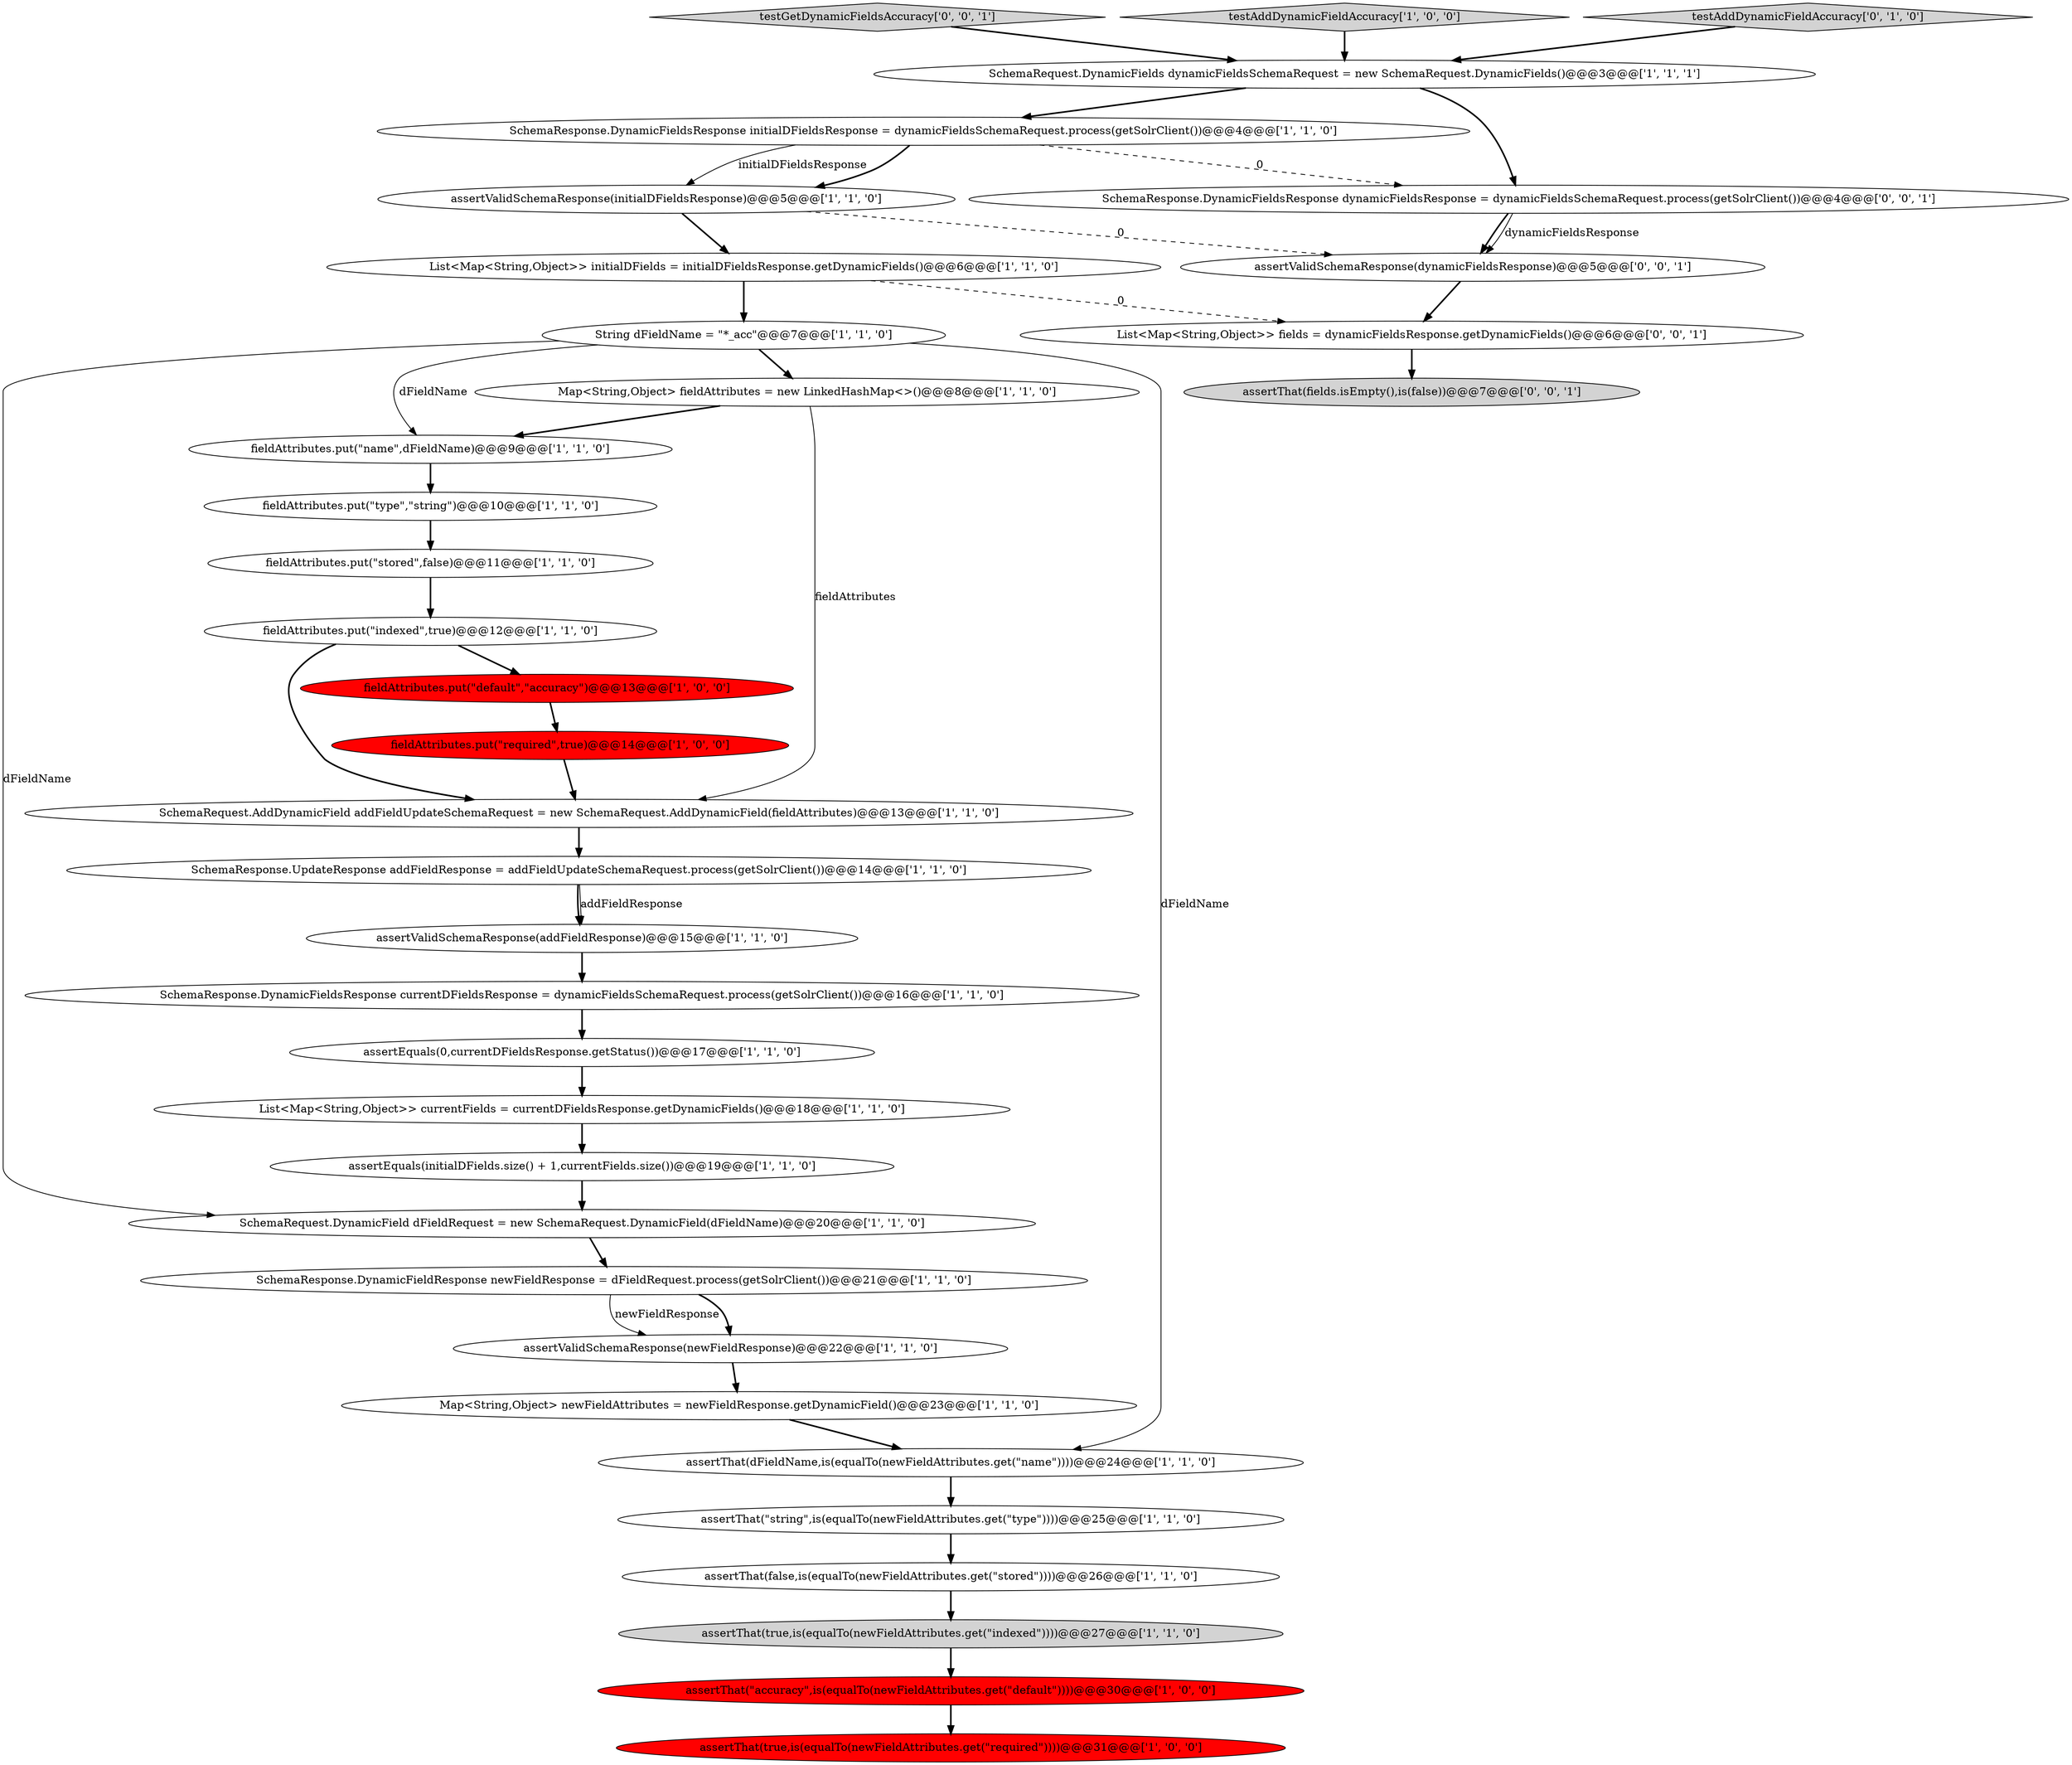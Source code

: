 digraph {
3 [style = filled, label = "fieldAttributes.put(\"required\",true)@@@14@@@['1', '0', '0']", fillcolor = red, shape = ellipse image = "AAA1AAABBB1BBB"];
27 [style = filled, label = "assertThat(\"accuracy\",is(equalTo(newFieldAttributes.get(\"default\"))))@@@30@@@['1', '0', '0']", fillcolor = red, shape = ellipse image = "AAA1AAABBB1BBB"];
31 [style = filled, label = "assertThat(fields.isEmpty(),is(false))@@@7@@@['0', '0', '1']", fillcolor = lightgray, shape = ellipse image = "AAA0AAABBB3BBB"];
35 [style = filled, label = "SchemaResponse.DynamicFieldsResponse dynamicFieldsResponse = dynamicFieldsSchemaRequest.process(getSolrClient())@@@4@@@['0', '0', '1']", fillcolor = white, shape = ellipse image = "AAA0AAABBB3BBB"];
4 [style = filled, label = "assertThat(true,is(equalTo(newFieldAttributes.get(\"required\"))))@@@31@@@['1', '0', '0']", fillcolor = red, shape = ellipse image = "AAA1AAABBB1BBB"];
32 [style = filled, label = "testGetDynamicFieldsAccuracy['0', '0', '1']", fillcolor = lightgray, shape = diamond image = "AAA0AAABBB3BBB"];
34 [style = filled, label = "List<Map<String,Object>> fields = dynamicFieldsResponse.getDynamicFields()@@@6@@@['0', '0', '1']", fillcolor = white, shape = ellipse image = "AAA0AAABBB3BBB"];
18 [style = filled, label = "testAddDynamicFieldAccuracy['1', '0', '0']", fillcolor = lightgray, shape = diamond image = "AAA0AAABBB1BBB"];
6 [style = filled, label = "fieldAttributes.put(\"name\",dFieldName)@@@9@@@['1', '1', '0']", fillcolor = white, shape = ellipse image = "AAA0AAABBB1BBB"];
21 [style = filled, label = "fieldAttributes.put(\"type\",\"string\")@@@10@@@['1', '1', '0']", fillcolor = white, shape = ellipse image = "AAA0AAABBB1BBB"];
30 [style = filled, label = "testAddDynamicFieldAccuracy['0', '1', '0']", fillcolor = lightgray, shape = diamond image = "AAA0AAABBB2BBB"];
22 [style = filled, label = "SchemaResponse.DynamicFieldsResponse initialDFieldsResponse = dynamicFieldsSchemaRequest.process(getSolrClient())@@@4@@@['1', '1', '0']", fillcolor = white, shape = ellipse image = "AAA0AAABBB1BBB"];
15 [style = filled, label = "assertThat(true,is(equalTo(newFieldAttributes.get(\"indexed\"))))@@@27@@@['1', '1', '0']", fillcolor = lightgray, shape = ellipse image = "AAA0AAABBB1BBB"];
23 [style = filled, label = "List<Map<String,Object>> currentFields = currentDFieldsResponse.getDynamicFields()@@@18@@@['1', '1', '0']", fillcolor = white, shape = ellipse image = "AAA0AAABBB1BBB"];
26 [style = filled, label = "assertValidSchemaResponse(addFieldResponse)@@@15@@@['1', '1', '0']", fillcolor = white, shape = ellipse image = "AAA0AAABBB1BBB"];
11 [style = filled, label = "fieldAttributes.put(\"default\",\"accuracy\")@@@13@@@['1', '0', '0']", fillcolor = red, shape = ellipse image = "AAA1AAABBB1BBB"];
19 [style = filled, label = "String dFieldName = \"*_acc\"@@@7@@@['1', '1', '0']", fillcolor = white, shape = ellipse image = "AAA0AAABBB1BBB"];
24 [style = filled, label = "List<Map<String,Object>> initialDFields = initialDFieldsResponse.getDynamicFields()@@@6@@@['1', '1', '0']", fillcolor = white, shape = ellipse image = "AAA0AAABBB1BBB"];
13 [style = filled, label = "SchemaResponse.UpdateResponse addFieldResponse = addFieldUpdateSchemaRequest.process(getSolrClient())@@@14@@@['1', '1', '0']", fillcolor = white, shape = ellipse image = "AAA0AAABBB1BBB"];
16 [style = filled, label = "assertValidSchemaResponse(newFieldResponse)@@@22@@@['1', '1', '0']", fillcolor = white, shape = ellipse image = "AAA0AAABBB1BBB"];
7 [style = filled, label = "assertThat(\"string\",is(equalTo(newFieldAttributes.get(\"type\"))))@@@25@@@['1', '1', '0']", fillcolor = white, shape = ellipse image = "AAA0AAABBB1BBB"];
12 [style = filled, label = "SchemaResponse.DynamicFieldsResponse currentDFieldsResponse = dynamicFieldsSchemaRequest.process(getSolrClient())@@@16@@@['1', '1', '0']", fillcolor = white, shape = ellipse image = "AAA0AAABBB1BBB"];
20 [style = filled, label = "assertThat(dFieldName,is(equalTo(newFieldAttributes.get(\"name\"))))@@@24@@@['1', '1', '0']", fillcolor = white, shape = ellipse image = "AAA0AAABBB1BBB"];
25 [style = filled, label = "SchemaResponse.DynamicFieldResponse newFieldResponse = dFieldRequest.process(getSolrClient())@@@21@@@['1', '1', '0']", fillcolor = white, shape = ellipse image = "AAA0AAABBB1BBB"];
17 [style = filled, label = "Map<String,Object> fieldAttributes = new LinkedHashMap<>()@@@8@@@['1', '1', '0']", fillcolor = white, shape = ellipse image = "AAA0AAABBB1BBB"];
14 [style = filled, label = "assertEquals(initialDFields.size() + 1,currentFields.size())@@@19@@@['1', '1', '0']", fillcolor = white, shape = ellipse image = "AAA0AAABBB1BBB"];
9 [style = filled, label = "SchemaRequest.DynamicField dFieldRequest = new SchemaRequest.DynamicField(dFieldName)@@@20@@@['1', '1', '0']", fillcolor = white, shape = ellipse image = "AAA0AAABBB1BBB"];
10 [style = filled, label = "assertThat(false,is(equalTo(newFieldAttributes.get(\"stored\"))))@@@26@@@['1', '1', '0']", fillcolor = white, shape = ellipse image = "AAA0AAABBB1BBB"];
33 [style = filled, label = "assertValidSchemaResponse(dynamicFieldsResponse)@@@5@@@['0', '0', '1']", fillcolor = white, shape = ellipse image = "AAA0AAABBB3BBB"];
2 [style = filled, label = "assertValidSchemaResponse(initialDFieldsResponse)@@@5@@@['1', '1', '0']", fillcolor = white, shape = ellipse image = "AAA0AAABBB1BBB"];
29 [style = filled, label = "fieldAttributes.put(\"indexed\",true)@@@12@@@['1', '1', '0']", fillcolor = white, shape = ellipse image = "AAA0AAABBB1BBB"];
28 [style = filled, label = "fieldAttributes.put(\"stored\",false)@@@11@@@['1', '1', '0']", fillcolor = white, shape = ellipse image = "AAA0AAABBB1BBB"];
8 [style = filled, label = "SchemaRequest.DynamicFields dynamicFieldsSchemaRequest = new SchemaRequest.DynamicFields()@@@3@@@['1', '1', '1']", fillcolor = white, shape = ellipse image = "AAA0AAABBB1BBB"];
0 [style = filled, label = "assertEquals(0,currentDFieldsResponse.getStatus())@@@17@@@['1', '1', '0']", fillcolor = white, shape = ellipse image = "AAA0AAABBB1BBB"];
1 [style = filled, label = "Map<String,Object> newFieldAttributes = newFieldResponse.getDynamicField()@@@23@@@['1', '1', '0']", fillcolor = white, shape = ellipse image = "AAA0AAABBB1BBB"];
5 [style = filled, label = "SchemaRequest.AddDynamicField addFieldUpdateSchemaRequest = new SchemaRequest.AddDynamicField(fieldAttributes)@@@13@@@['1', '1', '0']", fillcolor = white, shape = ellipse image = "AAA0AAABBB1BBB"];
28->29 [style = bold, label=""];
25->16 [style = solid, label="newFieldResponse"];
29->5 [style = bold, label=""];
24->19 [style = bold, label=""];
22->2 [style = bold, label=""];
10->15 [style = bold, label=""];
22->2 [style = solid, label="initialDFieldsResponse"];
17->6 [style = bold, label=""];
7->10 [style = bold, label=""];
6->21 [style = bold, label=""];
19->9 [style = solid, label="dFieldName"];
35->33 [style = bold, label=""];
1->20 [style = bold, label=""];
34->31 [style = bold, label=""];
19->17 [style = bold, label=""];
25->16 [style = bold, label=""];
12->0 [style = bold, label=""];
19->20 [style = solid, label="dFieldName"];
8->35 [style = bold, label=""];
21->28 [style = bold, label=""];
8->22 [style = bold, label=""];
23->14 [style = bold, label=""];
27->4 [style = bold, label=""];
26->12 [style = bold, label=""];
3->5 [style = bold, label=""];
32->8 [style = bold, label=""];
0->23 [style = bold, label=""];
13->26 [style = solid, label="addFieldResponse"];
16->1 [style = bold, label=""];
11->3 [style = bold, label=""];
13->26 [style = bold, label=""];
9->25 [style = bold, label=""];
5->13 [style = bold, label=""];
14->9 [style = bold, label=""];
19->6 [style = solid, label="dFieldName"];
35->33 [style = solid, label="dynamicFieldsResponse"];
18->8 [style = bold, label=""];
2->33 [style = dashed, label="0"];
2->24 [style = bold, label=""];
20->7 [style = bold, label=""];
30->8 [style = bold, label=""];
15->27 [style = bold, label=""];
33->34 [style = bold, label=""];
17->5 [style = solid, label="fieldAttributes"];
24->34 [style = dashed, label="0"];
29->11 [style = bold, label=""];
22->35 [style = dashed, label="0"];
}
